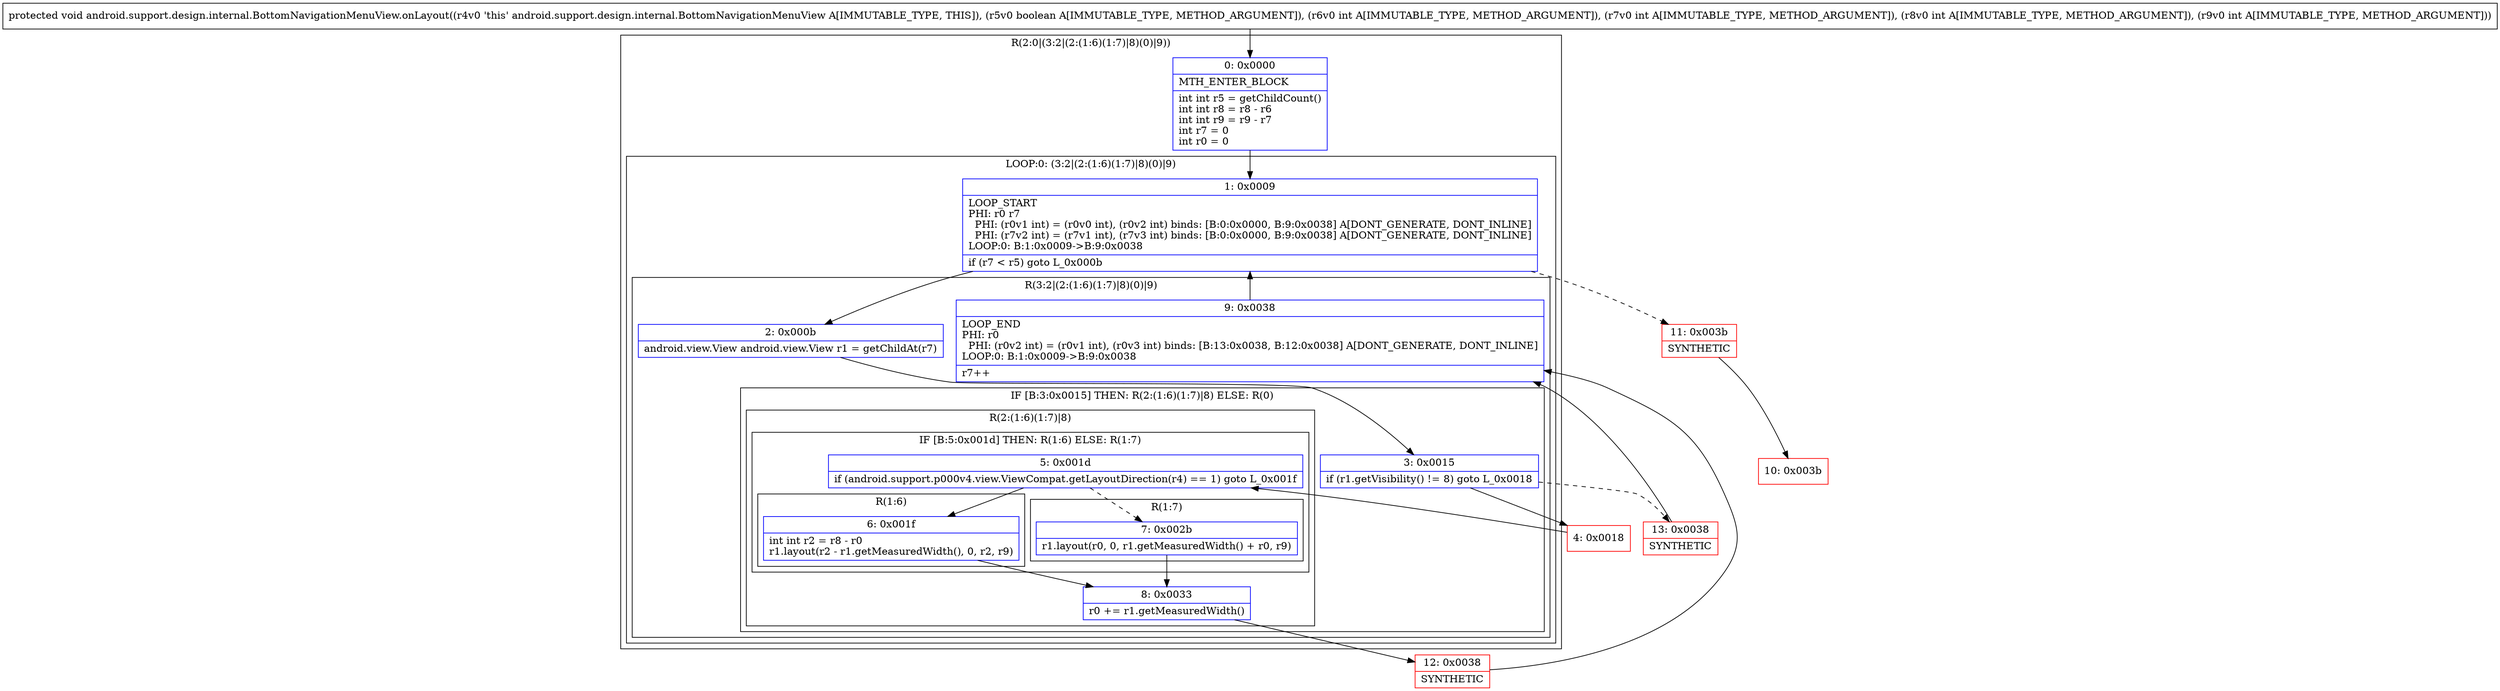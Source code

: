 digraph "CFG forandroid.support.design.internal.BottomNavigationMenuView.onLayout(ZIIII)V" {
subgraph cluster_Region_1672929678 {
label = "R(2:0|(3:2|(2:(1:6)(1:7)|8)(0)|9))";
node [shape=record,color=blue];
Node_0 [shape=record,label="{0\:\ 0x0000|MTH_ENTER_BLOCK\l|int int r5 = getChildCount()\lint int r8 = r8 \- r6\lint int r9 = r9 \- r7\lint r7 = 0\lint r0 = 0\l}"];
subgraph cluster_LoopRegion_318167831 {
label = "LOOP:0: (3:2|(2:(1:6)(1:7)|8)(0)|9)";
node [shape=record,color=blue];
Node_1 [shape=record,label="{1\:\ 0x0009|LOOP_START\lPHI: r0 r7 \l  PHI: (r0v1 int) = (r0v0 int), (r0v2 int) binds: [B:0:0x0000, B:9:0x0038] A[DONT_GENERATE, DONT_INLINE]\l  PHI: (r7v2 int) = (r7v1 int), (r7v3 int) binds: [B:0:0x0000, B:9:0x0038] A[DONT_GENERATE, DONT_INLINE]\lLOOP:0: B:1:0x0009\-\>B:9:0x0038\l|if (r7 \< r5) goto L_0x000b\l}"];
subgraph cluster_Region_118602392 {
label = "R(3:2|(2:(1:6)(1:7)|8)(0)|9)";
node [shape=record,color=blue];
Node_2 [shape=record,label="{2\:\ 0x000b|android.view.View android.view.View r1 = getChildAt(r7)\l}"];
subgraph cluster_IfRegion_806617922 {
label = "IF [B:3:0x0015] THEN: R(2:(1:6)(1:7)|8) ELSE: R(0)";
node [shape=record,color=blue];
Node_3 [shape=record,label="{3\:\ 0x0015|if (r1.getVisibility() != 8) goto L_0x0018\l}"];
subgraph cluster_Region_589035278 {
label = "R(2:(1:6)(1:7)|8)";
node [shape=record,color=blue];
subgraph cluster_IfRegion_1175605100 {
label = "IF [B:5:0x001d] THEN: R(1:6) ELSE: R(1:7)";
node [shape=record,color=blue];
Node_5 [shape=record,label="{5\:\ 0x001d|if (android.support.p000v4.view.ViewCompat.getLayoutDirection(r4) == 1) goto L_0x001f\l}"];
subgraph cluster_Region_1614705731 {
label = "R(1:6)";
node [shape=record,color=blue];
Node_6 [shape=record,label="{6\:\ 0x001f|int int r2 = r8 \- r0\lr1.layout(r2 \- r1.getMeasuredWidth(), 0, r2, r9)\l}"];
}
subgraph cluster_Region_1400867816 {
label = "R(1:7)";
node [shape=record,color=blue];
Node_7 [shape=record,label="{7\:\ 0x002b|r1.layout(r0, 0, r1.getMeasuredWidth() + r0, r9)\l}"];
}
}
Node_8 [shape=record,label="{8\:\ 0x0033|r0 += r1.getMeasuredWidth()\l}"];
}
subgraph cluster_Region_1320514277 {
label = "R(0)";
node [shape=record,color=blue];
}
}
Node_9 [shape=record,label="{9\:\ 0x0038|LOOP_END\lPHI: r0 \l  PHI: (r0v2 int) = (r0v1 int), (r0v3 int) binds: [B:13:0x0038, B:12:0x0038] A[DONT_GENERATE, DONT_INLINE]\lLOOP:0: B:1:0x0009\-\>B:9:0x0038\l|r7++\l}"];
}
}
}
Node_4 [shape=record,color=red,label="{4\:\ 0x0018}"];
Node_10 [shape=record,color=red,label="{10\:\ 0x003b}"];
Node_11 [shape=record,color=red,label="{11\:\ 0x003b|SYNTHETIC\l}"];
Node_12 [shape=record,color=red,label="{12\:\ 0x0038|SYNTHETIC\l}"];
Node_13 [shape=record,color=red,label="{13\:\ 0x0038|SYNTHETIC\l}"];
MethodNode[shape=record,label="{protected void android.support.design.internal.BottomNavigationMenuView.onLayout((r4v0 'this' android.support.design.internal.BottomNavigationMenuView A[IMMUTABLE_TYPE, THIS]), (r5v0 boolean A[IMMUTABLE_TYPE, METHOD_ARGUMENT]), (r6v0 int A[IMMUTABLE_TYPE, METHOD_ARGUMENT]), (r7v0 int A[IMMUTABLE_TYPE, METHOD_ARGUMENT]), (r8v0 int A[IMMUTABLE_TYPE, METHOD_ARGUMENT]), (r9v0 int A[IMMUTABLE_TYPE, METHOD_ARGUMENT])) }"];
MethodNode -> Node_0;
Node_0 -> Node_1;
Node_1 -> Node_2;
Node_1 -> Node_11[style=dashed];
Node_2 -> Node_3;
Node_3 -> Node_4;
Node_3 -> Node_13[style=dashed];
Node_5 -> Node_6;
Node_5 -> Node_7[style=dashed];
Node_6 -> Node_8;
Node_7 -> Node_8;
Node_8 -> Node_12;
Node_9 -> Node_1;
Node_4 -> Node_5;
Node_11 -> Node_10;
Node_12 -> Node_9;
Node_13 -> Node_9;
}

